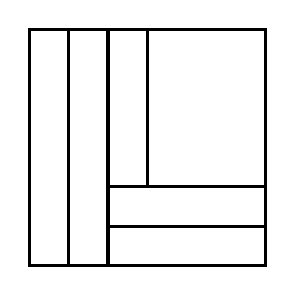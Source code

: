\begin{tikzpicture}[very thick, scale=.5]
    \draw (0,0) rectangle (1,6);
    \draw (1,0) rectangle (2,6);
    \draw (2,2) rectangle (3,6);
    \draw (3,2) rectangle (6,6);
    \draw (2,1) rectangle (6,2);
    \draw (2,0) rectangle (6,1);
\end{tikzpicture}
